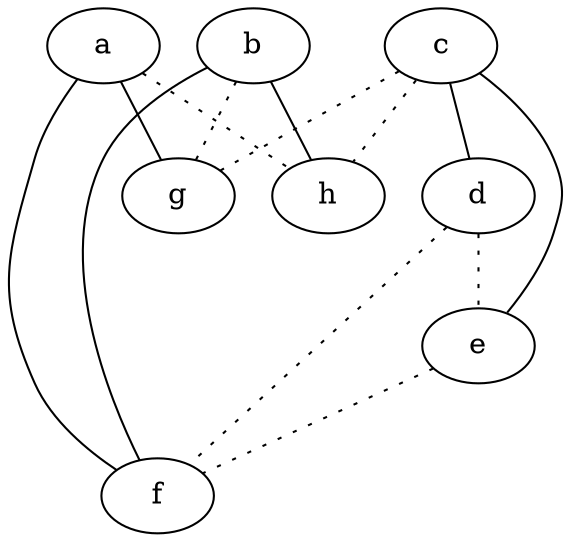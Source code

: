 graph {
a -- f;
a -- g;
a -- h [style=dotted];
b -- f;
b -- g [style=dotted];
b -- h;
c -- d;
c -- e;
c -- g [style=dotted];
c -- h [style=dotted];
d -- e [style=dotted];
d -- f [style=dotted];
e -- f [style=dotted];
}
